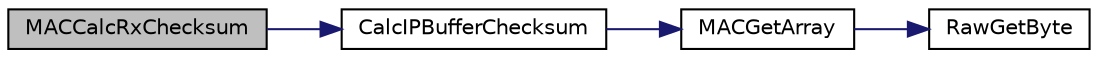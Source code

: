 digraph "MACCalcRxChecksum"
{
  edge [fontname="Helvetica",fontsize="10",labelfontname="Helvetica",labelfontsize="10"];
  node [fontname="Helvetica",fontsize="10",shape=record];
  rankdir="LR";
  Node1 [label="MACCalcRxChecksum",height=0.2,width=0.4,color="black", fillcolor="grey75", style="filled", fontcolor="black"];
  Node1 -> Node2 [color="midnightblue",fontsize="10",style="solid",fontname="Helvetica"];
  Node2 [label="CalcIPBufferChecksum",height=0.2,width=0.4,color="black", fillcolor="white", style="filled",URL="$_w_f_mac_8c.html#af14a0a88eef0ca101814acf1157f42a3"];
  Node2 -> Node3 [color="midnightblue",fontsize="10",style="solid",fontname="Helvetica"];
  Node3 [label="MACGetArray",height=0.2,width=0.4,color="black", fillcolor="white", style="filled",URL="$_w_f_mac_8c.html#a89d13e85195c0d00f308194305845016"];
  Node3 -> Node4 [color="midnightblue",fontsize="10",style="solid",fontname="Helvetica"];
  Node4 [label="RawGetByte",height=0.2,width=0.4,color="black", fillcolor="white", style="filled",URL="$_w_f_raw_8h.html#a0f9f450b78d964f8b34c2f3d50472527"];
}
